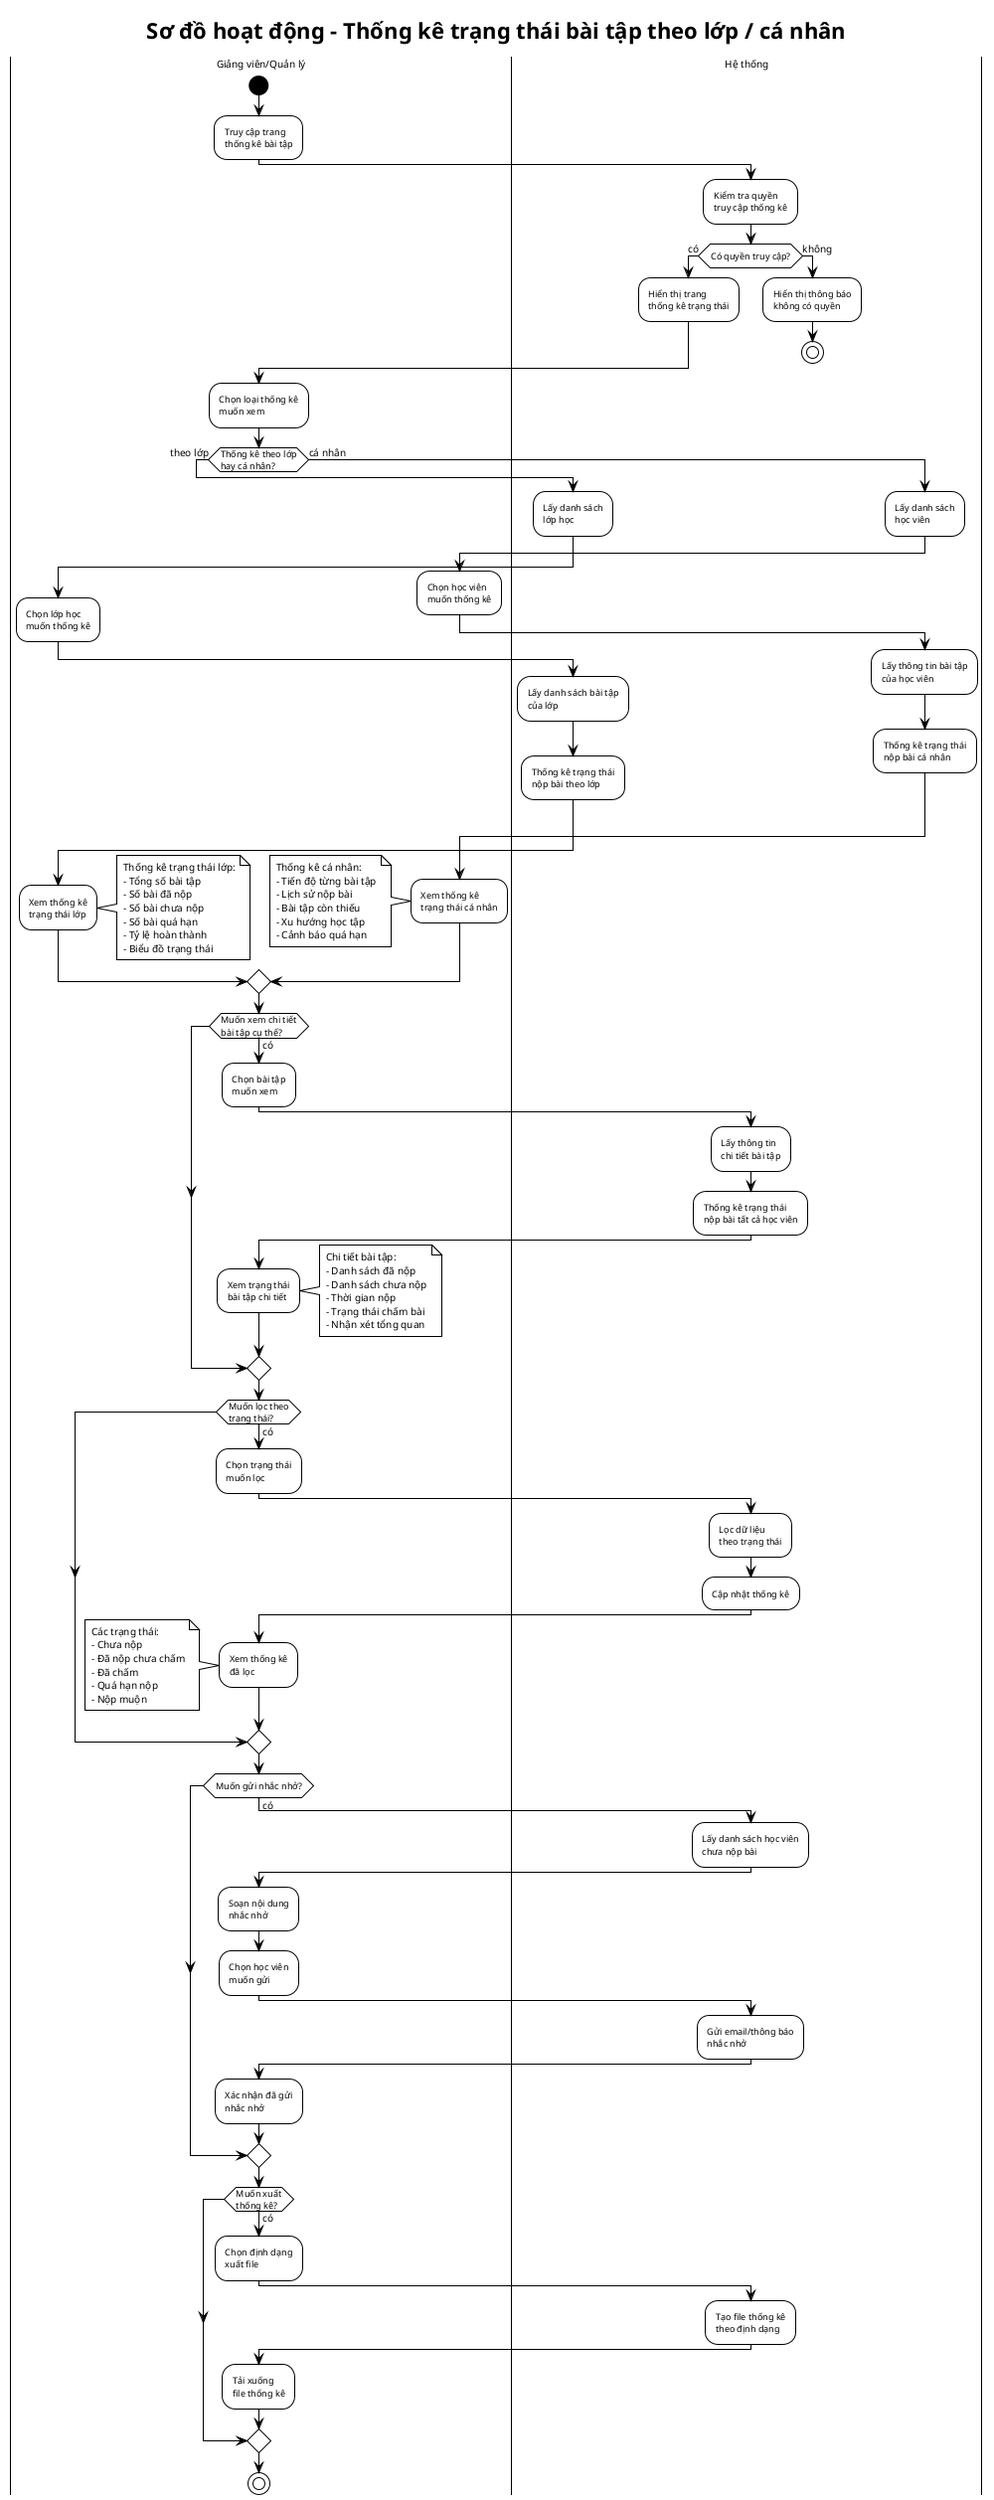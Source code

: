@startuml
!theme plain
skinparam defaultFontSize 10
skinparam activityFontSize 9
skinparam swimlaneTitleFontSize 10
skinparam maxMessageSize 150
skinparam ranksep 60
skinparam activityStartColor black
skinparam activityEndColor black
skinparam activityEndColorBorder black
skinparam activityBarColor black
skinparam circledCharacterFontColor black

title Sơ đồ hoạt động - Thống kê trạng thái bài tập theo lớp / cá nhân

|Giảng viên/Quản lý|
start
:Truy cập trang\nthống kê bài tập;

|Hệ thống|
:Kiểm tra quyền\ntruy cập thống kê;

if (Có quyền truy cập?) then (có)
  :Hiển thị trang\nthống kê trạng thái;
else (không)
  :Hiển thị thông báo\nkhông có quyền;
  stop
endif

|Giảng viên/Quản lý|
:Chọn loại thống kê\nmuốn xem;

if (Thống kê theo lớp\nhay cá nhân?) then (theo lớp)
  |Hệ thống|
  :Lấy danh sách\nlớp học;
  -> \n;
  
  |Giảng viên/Quản lý|
  :Chọn lớp học\nmuốn thống kê;
  
  |Hệ thống|
  :Lấy danh sách bài tập\ncủa lớp;
  :Thống kê trạng thái\nnộp bài theo lớp;
  
  |Giảng viên/Quản lý|
  -> \n\n;
  :Xem thống kê\ntrạng thái lớp;
  
  note right
    Thống kê trạng thái lớp:
    - Tổng số bài tập
    - Số bài đã nộp
    - Số bài chưa nộp
    - Số bài quá hạn
    - Tỷ lệ hoàn thành
    - Biểu đồ trạng thái
  end note
  
else (cá nhân)
  |Hệ thống|
  :Lấy danh sách\nhọc viên;
  
  |Giảng viên/Quản lý|
  :Chọn học viên\nmuốn thống kê;
  
  |Hệ thống|
  :Lấy thông tin bài tập\ncủa học viên;
  :Thống kê trạng thái\nnộp bài cá nhân;
  
  |Giảng viên/Quản lý|
  -> \n\n\n\n;
  :Xem thống kê\ntrạng thái cá nhân;
  
  note left
    Thống kê cá nhân:
    - Tiến độ từng bài tập
    - Lịch sử nộp bài
    - Bài tập còn thiếu
    - Xu hướng học tập
    - Cảnh báo quá hạn
  end note
endif

|Giảng viên/Quản lý|
if (Muốn xem chi tiết\nbài tập cụ thể?) then (có)
  :Chọn bài tập\nmuốn xem;
  
  |Hệ thống|
  :Lấy thông tin\nchi tiết bài tập;
  :Thống kê trạng thái\nnộp bài tất cả học viên;
  
  |Giảng viên/Quản lý|
  :Xem trạng thái\nbài tập chi tiết;
  
  note right
    Chi tiết bài tập:
    - Danh sách đã nộp
    - Danh sách chưa nộp
    - Thời gian nộp
    - Trạng thái chấm bài
    - Nhận xét tổng quan
  end note
endif

if (Muốn lọc theo\ntrạng thái?) then (có)
  :Chọn trạng thái\nmuốn lọc;
  
  |Hệ thống|
  :Lọc dữ liệu\ntheo trạng thái;
  :Cập nhật thống kê;
  
  |Giảng viên/Quản lý|
  :Xem thống kê\nđã lọc;
  
  note left
    Các trạng thái:
    - Chưa nộp
    - Đã nộp chưa chấm
    - Đã chấm
    - Quá hạn nộp
    - Nộp muộn
  end note
endif

if (Muốn gửi nhắc nhở?) then (có)
  |Hệ thống|
  :Lấy danh sách học viên\nchưa nộp bài;
  
  |Giảng viên/Quản lý|
  :Soạn nội dung\nnhắc nhở;
  :Chọn học viên\nmuốn gửi;
  
  |Hệ thống|
  :Gửi email/thông báo\nnhắc nhở;
  
  |Giảng viên/Quản lý|
  :Xác nhận đã gửi\nnhắc nhở;
endif

if (Muốn xuất\nthống kê?) then (có)
  :Chọn định dạng\nxuất file;
  
  |Hệ thống|
  :Tạo file thống kê\ntheo định dạng;
  
  |Giảng viên/Quản lý|
  :Tải xuống\nfile thống kê;
endif

stop

@enduml